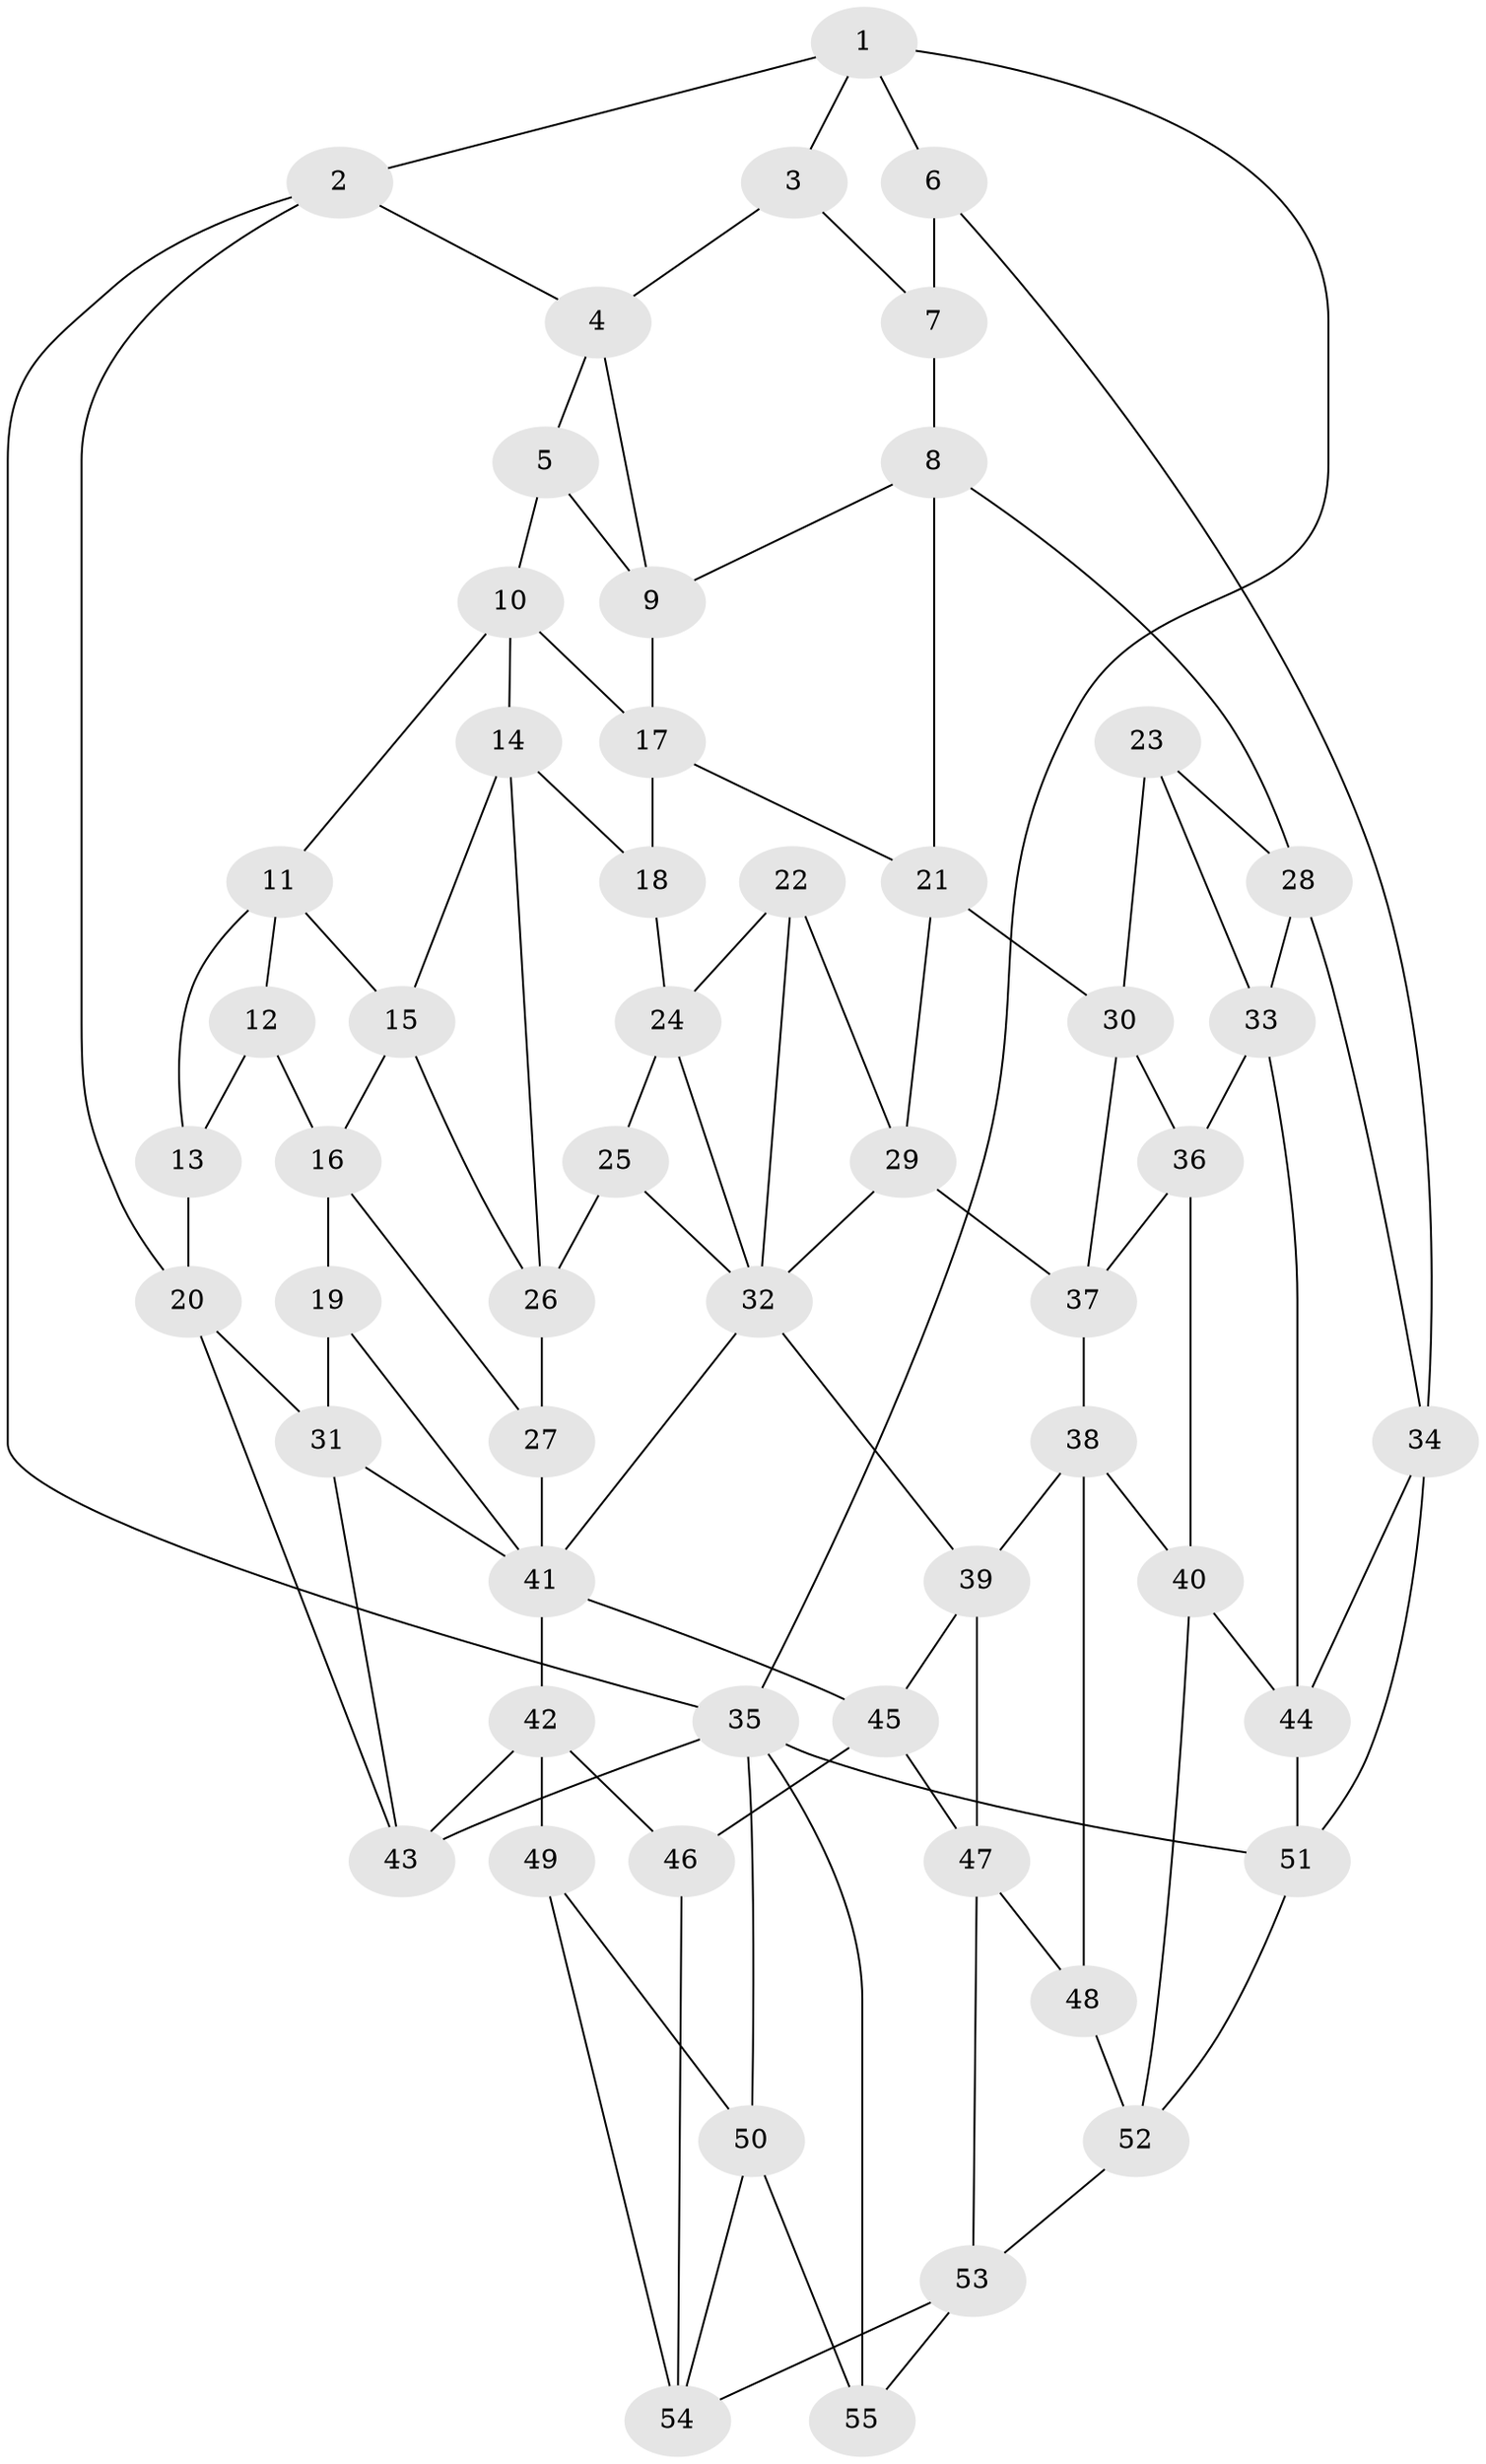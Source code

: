 // original degree distribution, {3: 0.01818181818181818, 6: 0.2636363636363636, 5: 0.43636363636363634, 4: 0.2818181818181818}
// Generated by graph-tools (version 1.1) at 2025/51/03/09/25 03:51:10]
// undirected, 55 vertices, 105 edges
graph export_dot {
graph [start="1"]
  node [color=gray90,style=filled];
  1;
  2;
  3;
  4;
  5;
  6;
  7;
  8;
  9;
  10;
  11;
  12;
  13;
  14;
  15;
  16;
  17;
  18;
  19;
  20;
  21;
  22;
  23;
  24;
  25;
  26;
  27;
  28;
  29;
  30;
  31;
  32;
  33;
  34;
  35;
  36;
  37;
  38;
  39;
  40;
  41;
  42;
  43;
  44;
  45;
  46;
  47;
  48;
  49;
  50;
  51;
  52;
  53;
  54;
  55;
  1 -- 2 [weight=1.0];
  1 -- 3 [weight=1.0];
  1 -- 6 [weight=1.0];
  1 -- 35 [weight=1.0];
  2 -- 4 [weight=1.0];
  2 -- 20 [weight=1.0];
  2 -- 35 [weight=1.0];
  3 -- 4 [weight=1.0];
  3 -- 7 [weight=1.0];
  4 -- 5 [weight=1.0];
  4 -- 9 [weight=1.0];
  5 -- 9 [weight=1.0];
  5 -- 10 [weight=1.0];
  6 -- 7 [weight=2.0];
  6 -- 34 [weight=1.0];
  7 -- 8 [weight=1.0];
  8 -- 9 [weight=1.0];
  8 -- 21 [weight=1.0];
  8 -- 28 [weight=1.0];
  9 -- 17 [weight=1.0];
  10 -- 11 [weight=1.0];
  10 -- 14 [weight=1.0];
  10 -- 17 [weight=1.0];
  11 -- 12 [weight=1.0];
  11 -- 13 [weight=1.0];
  11 -- 15 [weight=1.0];
  12 -- 13 [weight=1.0];
  12 -- 16 [weight=1.0];
  13 -- 20 [weight=1.0];
  14 -- 15 [weight=1.0];
  14 -- 18 [weight=1.0];
  14 -- 26 [weight=1.0];
  15 -- 16 [weight=1.0];
  15 -- 26 [weight=1.0];
  16 -- 19 [weight=1.0];
  16 -- 27 [weight=1.0];
  17 -- 18 [weight=1.0];
  17 -- 21 [weight=1.0];
  18 -- 24 [weight=1.0];
  19 -- 31 [weight=1.0];
  19 -- 41 [weight=1.0];
  20 -- 31 [weight=1.0];
  20 -- 43 [weight=1.0];
  21 -- 29 [weight=1.0];
  21 -- 30 [weight=1.0];
  22 -- 24 [weight=1.0];
  22 -- 29 [weight=1.0];
  22 -- 32 [weight=1.0];
  23 -- 28 [weight=1.0];
  23 -- 30 [weight=1.0];
  23 -- 33 [weight=1.0];
  24 -- 25 [weight=1.0];
  24 -- 32 [weight=1.0];
  25 -- 26 [weight=1.0];
  25 -- 32 [weight=1.0];
  26 -- 27 [weight=1.0];
  27 -- 41 [weight=1.0];
  28 -- 33 [weight=1.0];
  28 -- 34 [weight=1.0];
  29 -- 32 [weight=1.0];
  29 -- 37 [weight=1.0];
  30 -- 36 [weight=1.0];
  30 -- 37 [weight=1.0];
  31 -- 41 [weight=1.0];
  31 -- 43 [weight=1.0];
  32 -- 39 [weight=1.0];
  32 -- 41 [weight=1.0];
  33 -- 36 [weight=1.0];
  33 -- 44 [weight=1.0];
  34 -- 44 [weight=1.0];
  34 -- 51 [weight=1.0];
  35 -- 43 [weight=1.0];
  35 -- 50 [weight=1.0];
  35 -- 51 [weight=1.0];
  35 -- 55 [weight=1.0];
  36 -- 37 [weight=1.0];
  36 -- 40 [weight=1.0];
  37 -- 38 [weight=1.0];
  38 -- 39 [weight=1.0];
  38 -- 40 [weight=1.0];
  38 -- 48 [weight=1.0];
  39 -- 45 [weight=1.0];
  39 -- 47 [weight=1.0];
  40 -- 44 [weight=1.0];
  40 -- 52 [weight=1.0];
  41 -- 42 [weight=1.0];
  41 -- 45 [weight=1.0];
  42 -- 43 [weight=2.0];
  42 -- 46 [weight=1.0];
  42 -- 49 [weight=2.0];
  44 -- 51 [weight=1.0];
  45 -- 46 [weight=1.0];
  45 -- 47 [weight=1.0];
  46 -- 54 [weight=1.0];
  47 -- 48 [weight=1.0];
  47 -- 53 [weight=1.0];
  48 -- 52 [weight=1.0];
  49 -- 50 [weight=1.0];
  49 -- 54 [weight=1.0];
  50 -- 54 [weight=1.0];
  50 -- 55 [weight=1.0];
  51 -- 52 [weight=1.0];
  52 -- 53 [weight=1.0];
  53 -- 54 [weight=1.0];
  53 -- 55 [weight=1.0];
}
